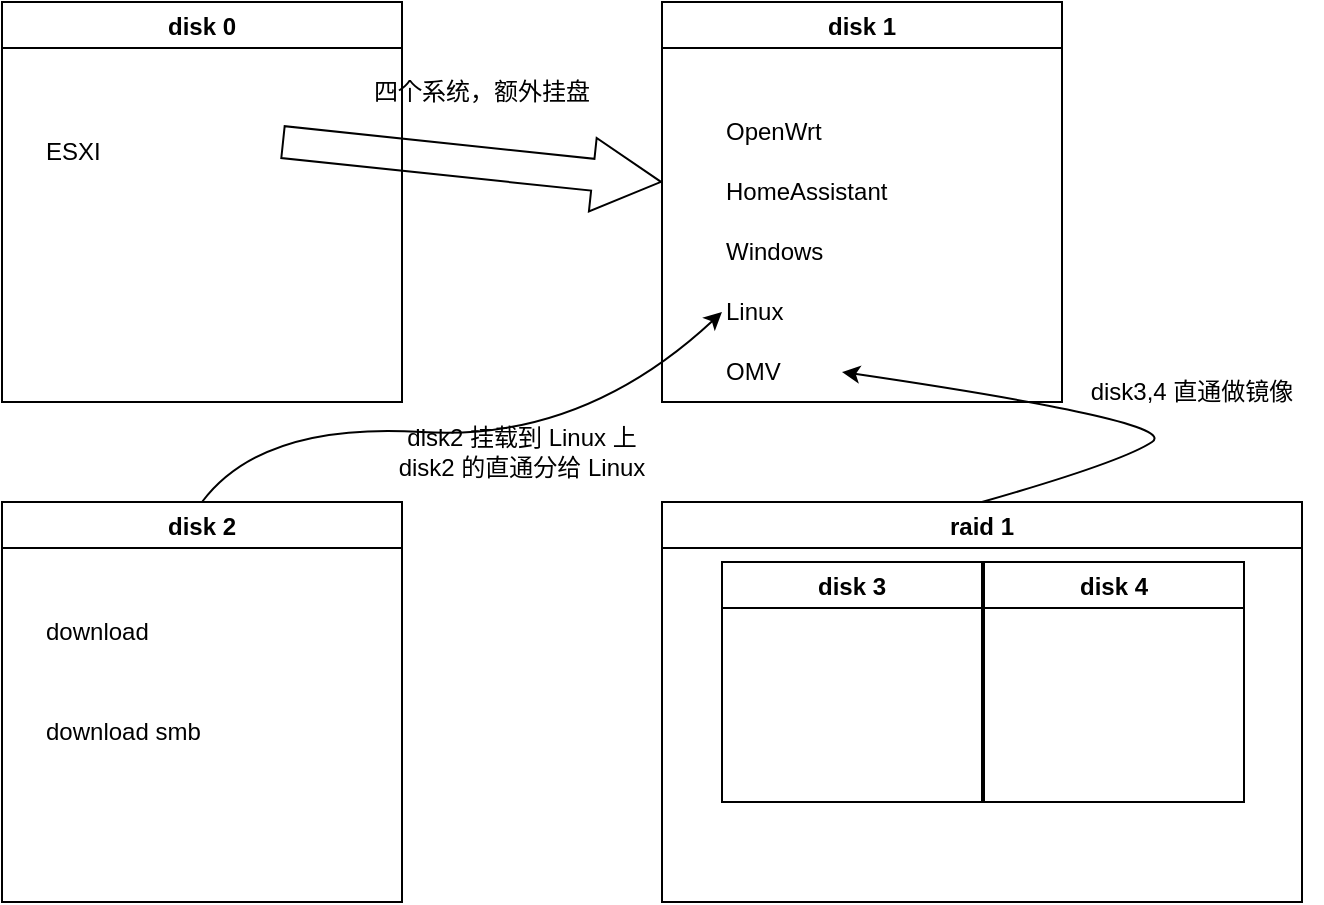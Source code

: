 <mxfile version="17.1.3" type="github">
  <diagram id="lT5mPGsHdPi-lIUCmYCX" name="Page-1">
    <mxGraphModel dx="946" dy="545" grid="1" gridSize="10" guides="1" tooltips="1" connect="1" arrows="1" fold="1" page="1" pageScale="1" pageWidth="827" pageHeight="1169" math="0" shadow="0">
      <root>
        <mxCell id="0" />
        <mxCell id="1" parent="0" />
        <mxCell id="OIx4rU_GbDhWFo7Ky78G-2" value="disk 0" style="swimlane;" vertex="1" parent="1">
          <mxGeometry x="90" y="110" width="200" height="200" as="geometry" />
        </mxCell>
        <mxCell id="OIx4rU_GbDhWFo7Ky78G-11" value="ESXI" style="text;html=1;strokeColor=none;fillColor=none;align=left;verticalAlign=middle;whiteSpace=wrap;rounded=0;" vertex="1" parent="OIx4rU_GbDhWFo7Ky78G-2">
          <mxGeometry x="20" y="60" width="60" height="30" as="geometry" />
        </mxCell>
        <mxCell id="OIx4rU_GbDhWFo7Ky78G-3" value="disk 1" style="swimlane;" vertex="1" parent="1">
          <mxGeometry x="420" y="110" width="200" height="200" as="geometry" />
        </mxCell>
        <mxCell id="OIx4rU_GbDhWFo7Ky78G-12" value="OpenWrt" style="text;html=1;strokeColor=none;fillColor=none;align=left;verticalAlign=middle;whiteSpace=wrap;rounded=0;" vertex="1" parent="OIx4rU_GbDhWFo7Ky78G-3">
          <mxGeometry x="30" y="50" width="60" height="30" as="geometry" />
        </mxCell>
        <mxCell id="OIx4rU_GbDhWFo7Ky78G-13" value="HomeAssistant" style="text;html=1;strokeColor=none;fillColor=none;align=left;verticalAlign=middle;whiteSpace=wrap;rounded=0;" vertex="1" parent="OIx4rU_GbDhWFo7Ky78G-3">
          <mxGeometry x="30" y="80" width="60" height="30" as="geometry" />
        </mxCell>
        <mxCell id="OIx4rU_GbDhWFo7Ky78G-14" value="Windows" style="text;html=1;strokeColor=none;fillColor=none;align=left;verticalAlign=middle;whiteSpace=wrap;rounded=0;" vertex="1" parent="OIx4rU_GbDhWFo7Ky78G-3">
          <mxGeometry x="30" y="110" width="60" height="30" as="geometry" />
        </mxCell>
        <mxCell id="OIx4rU_GbDhWFo7Ky78G-15" value="Linux" style="text;html=1;strokeColor=none;fillColor=none;align=left;verticalAlign=middle;whiteSpace=wrap;rounded=0;" vertex="1" parent="OIx4rU_GbDhWFo7Ky78G-3">
          <mxGeometry x="30" y="140" width="60" height="30" as="geometry" />
        </mxCell>
        <mxCell id="OIx4rU_GbDhWFo7Ky78G-21" value="OMV" style="text;html=1;strokeColor=none;fillColor=none;align=left;verticalAlign=middle;whiteSpace=wrap;rounded=0;" vertex="1" parent="OIx4rU_GbDhWFo7Ky78G-3">
          <mxGeometry x="30" y="170" width="60" height="30" as="geometry" />
        </mxCell>
        <mxCell id="OIx4rU_GbDhWFo7Ky78G-4" value="disk 2" style="swimlane;" vertex="1" parent="1">
          <mxGeometry x="90" y="360" width="200" height="200" as="geometry" />
        </mxCell>
        <mxCell id="OIx4rU_GbDhWFo7Ky78G-9" value="download" style="text;html=1;strokeColor=none;fillColor=none;align=left;verticalAlign=middle;whiteSpace=wrap;rounded=0;" vertex="1" parent="OIx4rU_GbDhWFo7Ky78G-4">
          <mxGeometry x="20" y="50" width="60" height="30" as="geometry" />
        </mxCell>
        <mxCell id="OIx4rU_GbDhWFo7Ky78G-10" value="download smb" style="text;html=1;strokeColor=none;fillColor=none;align=left;verticalAlign=middle;whiteSpace=wrap;rounded=0;" vertex="1" parent="OIx4rU_GbDhWFo7Ky78G-4">
          <mxGeometry x="20" y="100" width="120" height="30" as="geometry" />
        </mxCell>
        <mxCell id="OIx4rU_GbDhWFo7Ky78G-8" value="" style="group" vertex="1" connectable="0" parent="1">
          <mxGeometry x="420" y="360" width="320" height="200" as="geometry" />
        </mxCell>
        <mxCell id="OIx4rU_GbDhWFo7Ky78G-5" value="disk 3" style="swimlane;" vertex="1" parent="OIx4rU_GbDhWFo7Ky78G-8">
          <mxGeometry x="30" y="30" width="130" height="120" as="geometry" />
        </mxCell>
        <mxCell id="OIx4rU_GbDhWFo7Ky78G-6" value="disk 4" style="swimlane;" vertex="1" parent="OIx4rU_GbDhWFo7Ky78G-8">
          <mxGeometry x="161" y="30" width="130" height="120" as="geometry" />
        </mxCell>
        <mxCell id="OIx4rU_GbDhWFo7Ky78G-7" value="raid 1" style="swimlane;" vertex="1" parent="OIx4rU_GbDhWFo7Ky78G-8">
          <mxGeometry width="320" height="200" as="geometry" />
        </mxCell>
        <mxCell id="OIx4rU_GbDhWFo7Ky78G-16" value="" style="curved=1;endArrow=classic;html=1;rounded=0;exitX=0.5;exitY=0;exitDx=0;exitDy=0;entryX=0;entryY=0.5;entryDx=0;entryDy=0;" edge="1" parent="1" source="OIx4rU_GbDhWFo7Ky78G-4" target="OIx4rU_GbDhWFo7Ky78G-15">
          <mxGeometry width="50" height="50" relative="1" as="geometry">
            <mxPoint x="380" y="310" as="sourcePoint" />
            <mxPoint x="430" y="260" as="targetPoint" />
            <Array as="points">
              <mxPoint x="220" y="320" />
              <mxPoint x="380" y="330" />
            </Array>
          </mxGeometry>
        </mxCell>
        <mxCell id="OIx4rU_GbDhWFo7Ky78G-17" value="disk2 挂载到 Linux 上&lt;br&gt;disk2 的直通分给 Linux" style="text;html=1;strokeColor=none;fillColor=none;align=center;verticalAlign=middle;whiteSpace=wrap;rounded=0;" vertex="1" parent="1">
          <mxGeometry x="270" y="320" width="160" height="30" as="geometry" />
        </mxCell>
        <mxCell id="OIx4rU_GbDhWFo7Ky78G-19" value="" style="shape=flexArrow;endArrow=classic;html=1;rounded=0;width=16;endSize=11.1;" edge="1" parent="1">
          <mxGeometry width="50" height="50" relative="1" as="geometry">
            <mxPoint x="230" y="180" as="sourcePoint" />
            <mxPoint x="420" y="200" as="targetPoint" />
          </mxGeometry>
        </mxCell>
        <mxCell id="OIx4rU_GbDhWFo7Ky78G-20" value="四个系统，额外挂盘" style="text;html=1;strokeColor=none;fillColor=none;align=center;verticalAlign=middle;whiteSpace=wrap;rounded=0;" vertex="1" parent="1">
          <mxGeometry x="260" y="140" width="140" height="30" as="geometry" />
        </mxCell>
        <mxCell id="OIx4rU_GbDhWFo7Ky78G-22" value="" style="curved=1;endArrow=classic;html=1;rounded=0;exitX=0.5;exitY=0;exitDx=0;exitDy=0;entryX=1;entryY=0.5;entryDx=0;entryDy=0;" edge="1" parent="1" source="OIx4rU_GbDhWFo7Ky78G-7" target="OIx4rU_GbDhWFo7Ky78G-21">
          <mxGeometry width="50" height="50" relative="1" as="geometry">
            <mxPoint x="380" y="290" as="sourcePoint" />
            <mxPoint x="430" y="240" as="targetPoint" />
            <Array as="points">
              <mxPoint x="650" y="340" />
              <mxPoint x="680" y="320" />
            </Array>
          </mxGeometry>
        </mxCell>
        <mxCell id="OIx4rU_GbDhWFo7Ky78G-23" value="disk3,4 直通做镜像" style="text;html=1;strokeColor=none;fillColor=none;align=center;verticalAlign=middle;whiteSpace=wrap;rounded=0;" vertex="1" parent="1">
          <mxGeometry x="620" y="290" width="130" height="30" as="geometry" />
        </mxCell>
      </root>
    </mxGraphModel>
  </diagram>
</mxfile>
